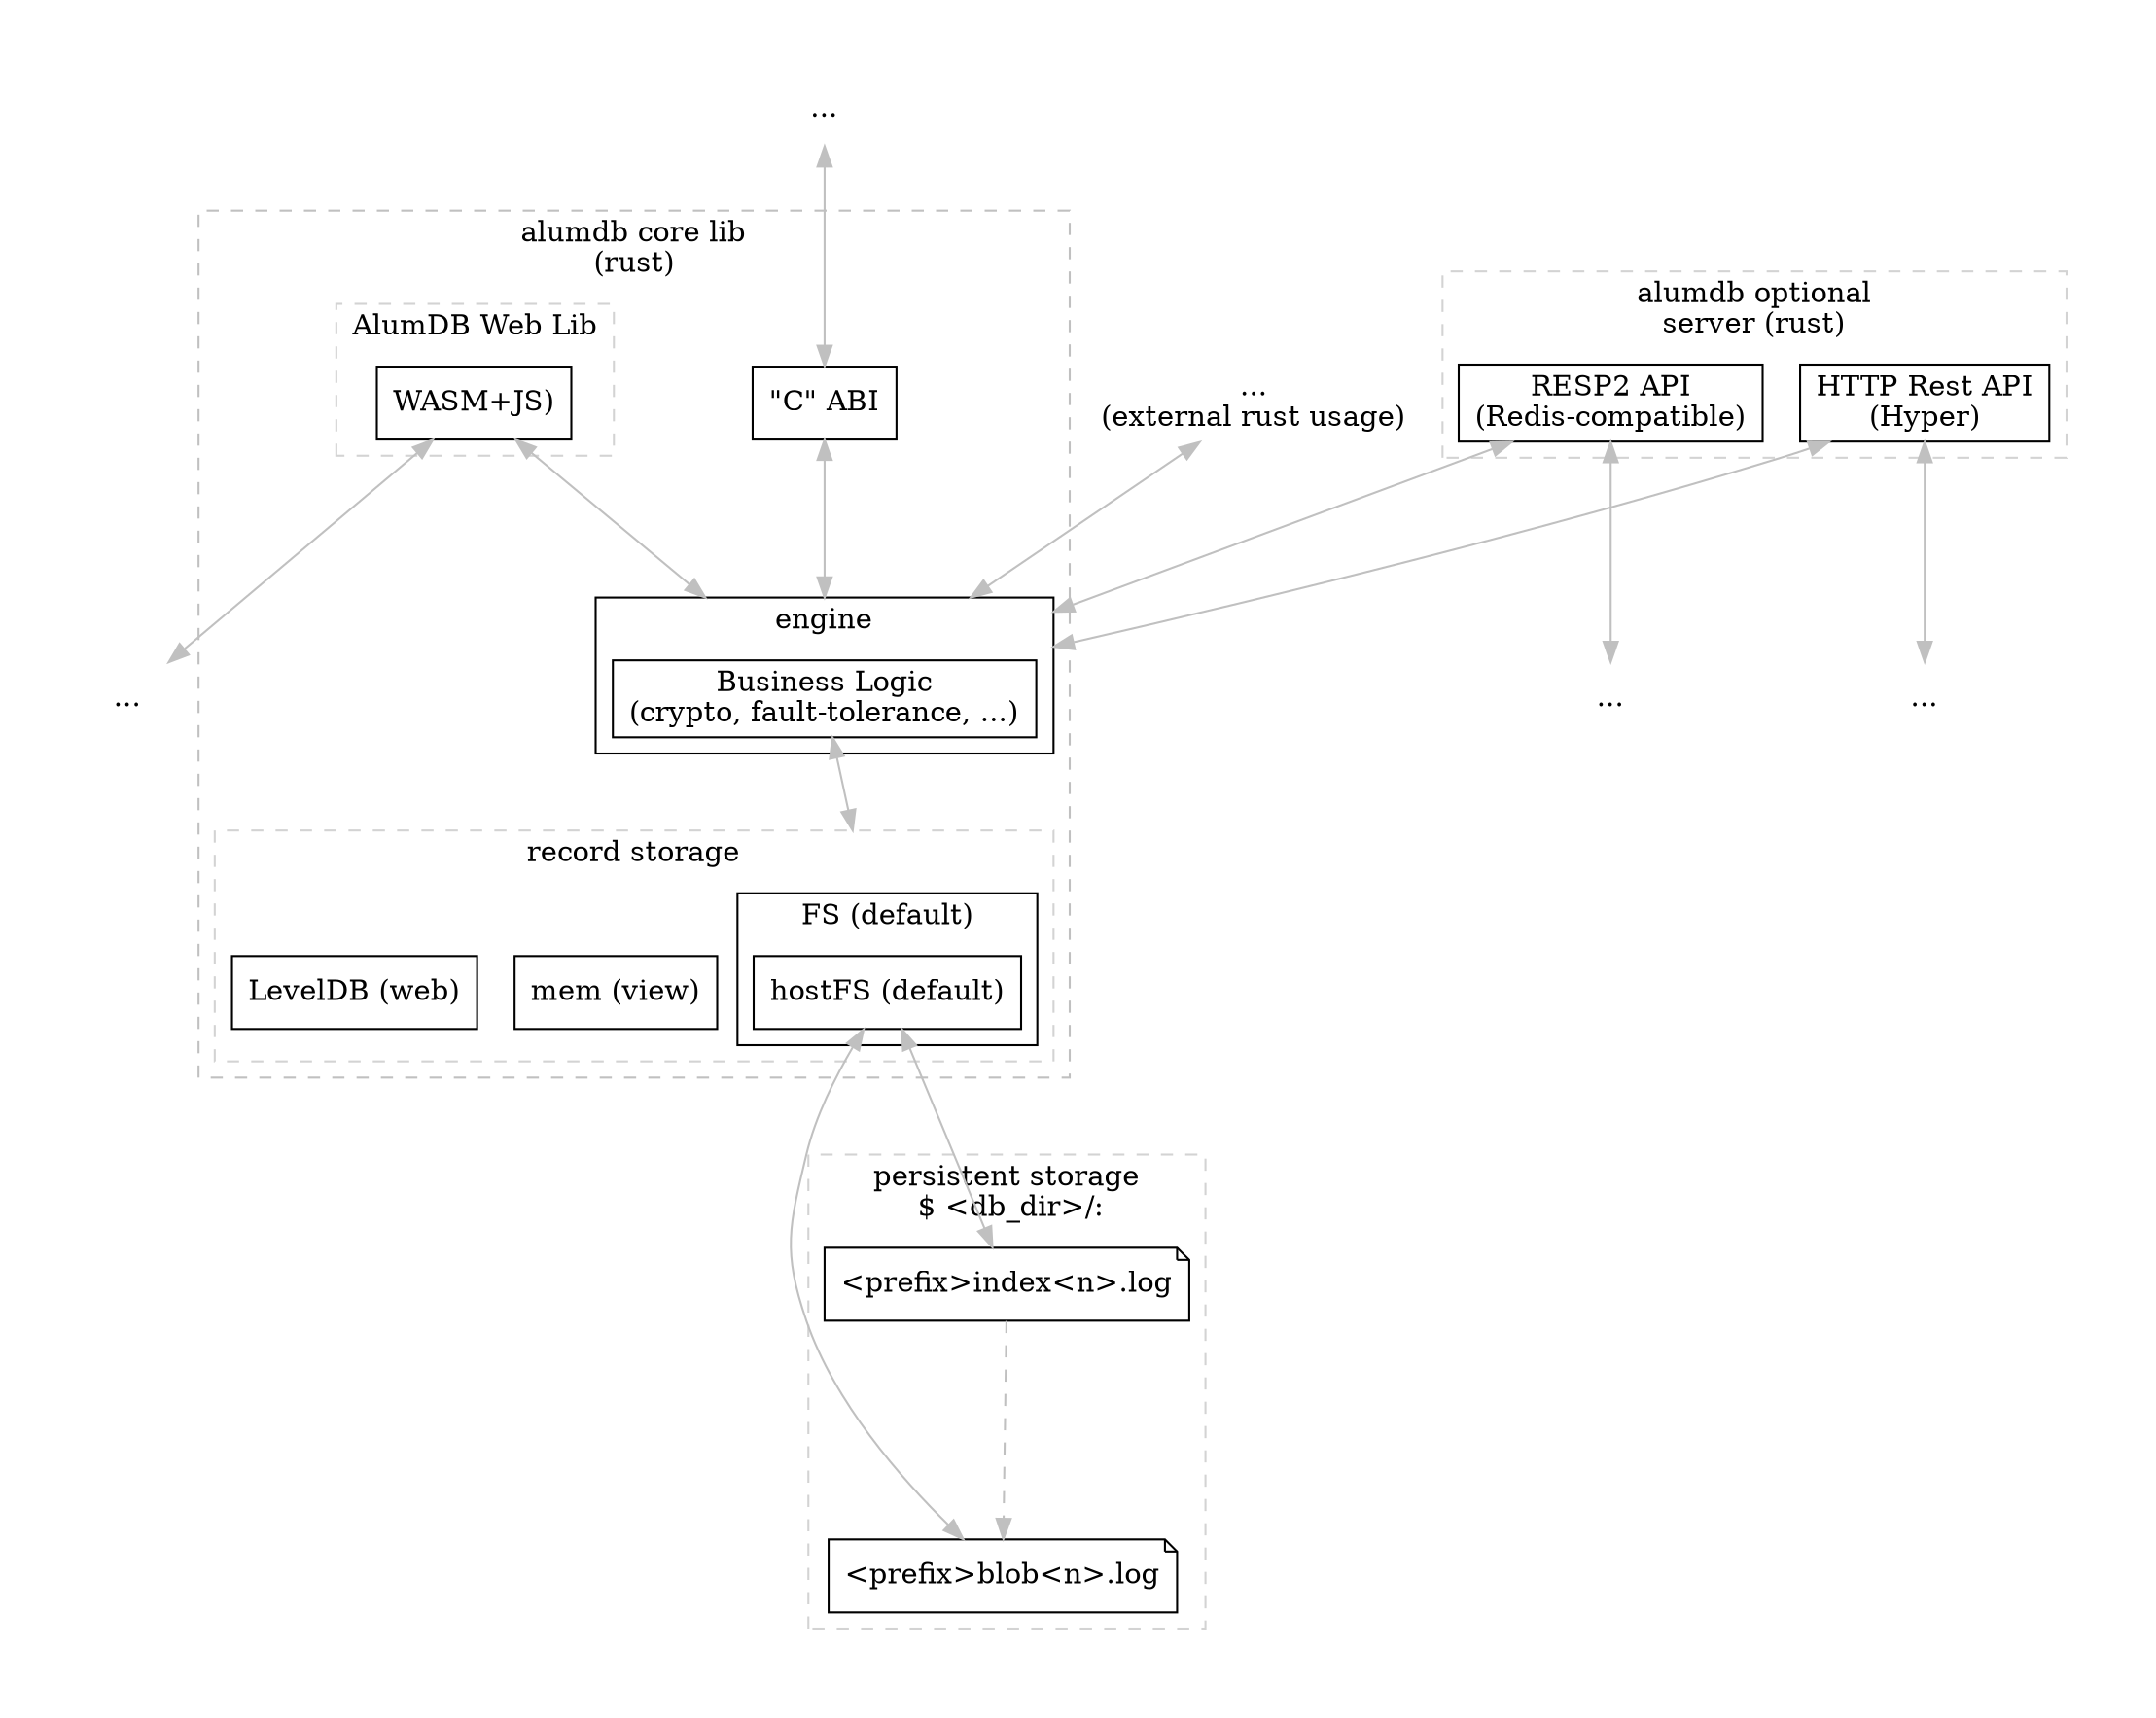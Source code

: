 digraph alumdb {
  graph [compound=true, pad="0.5", ranksep="1.5"];
  edge [dir="both", color=grey];
  
  subgraph cluster_alumdb_rust_lib {
    color=grey;
    style=dashed;
    label="alumdb core lib\n(rust)";

    subgraph cluster_record_storage {
      color=lightgrey;
      style=dashed;
      label="record storage";
      
      node [shape=rect];
      record_storage_memory [label="mem (view)"];
      record_storage_leveldb [label="LevelDB (web)"];
  
      subgraph cluster_binary_storage {
        color=black;
        style="";
        label="FS (default)";
        
        binary_storage_fs
        [label="hostFS (default)", shape=rect, style="", color=black];
      }
    }
    
    subgraph cluster_engine {
      color=black;
      style="";
      label="engine";
        
      node [shape=rect];
      engine_logic [label="Business Logic\n(crypto, fault-tolerance, ...)"];
    }
    
    subgraph cluster_web {
      color=lightgrey;
      style=dashed;
      label="AlumDB Web Lib";
        
      node [shape=rect];
      web_lib [label="WASM+JS)"];
    }

    node [shape=rect];
    c_abi [label="\"C\" ABI"];
  }
  
  subgraph cluster_persistent_storage {
    color=lightgrey;
    style=dashed;
    label="persistent storage\n $ <db_dir>/:";
      
    node [shape=note];
    persistent_storage_blob [label="<prefix>blob<n>.log"];
    persistent_storage_index [label="<prefix>index<n>.log"];
    
    persistent_storage_index -> persistent_storage_blob
    [dir="single", style=dashed, color=grey];
  }
  
  subgraph cluster_alumdb_rust_server {
    color=lightgrey;
    style=dashed;
    label="alumdb optional\nserver (rust)";
      
    node [shape=rect];
    server_api_resp2 [label="RESP2 API\n(Redis-compatible)"];
    server_api_rest [label="HTTP Rest API\n(Hyper)"];
  }
  
  binary_storage_fs -> persistent_storage_blob;
  binary_storage_fs -> persistent_storage_index;
  engine_logic -> binary_storage_fs [lhead=cluster_record_storage];
  c_abi -> engine_logic [lhead=cluster_engine];

  c_abi_user [label="...",shape=none];
  c_abi_user -> c_abi;
  
  web_lib_user [label="...",shape=none];
  web_lib -> web_lib_user;
  web_lib -> engine_logic [lhead=cluster_engine];
  
  server_api_resp2 -> engine_logic [lhead=cluster_engine];
  server_api_rest -> engine_logic [lhead=cluster_engine];
 
  server_api_resp2_user [label="...",shape=none];
  server_api_resp2 -> server_api_resp2_user;
 
  server_api_rest_user [label="...",shape=none];
  server_api_rest -> server_api_rest_user;
  
  cluster_engine_rust_user
  [label="...\n(external rust usage)",shape=none];
  cluster_engine_rust_user -> engine_logic [lhead=cluster_engine];
}
